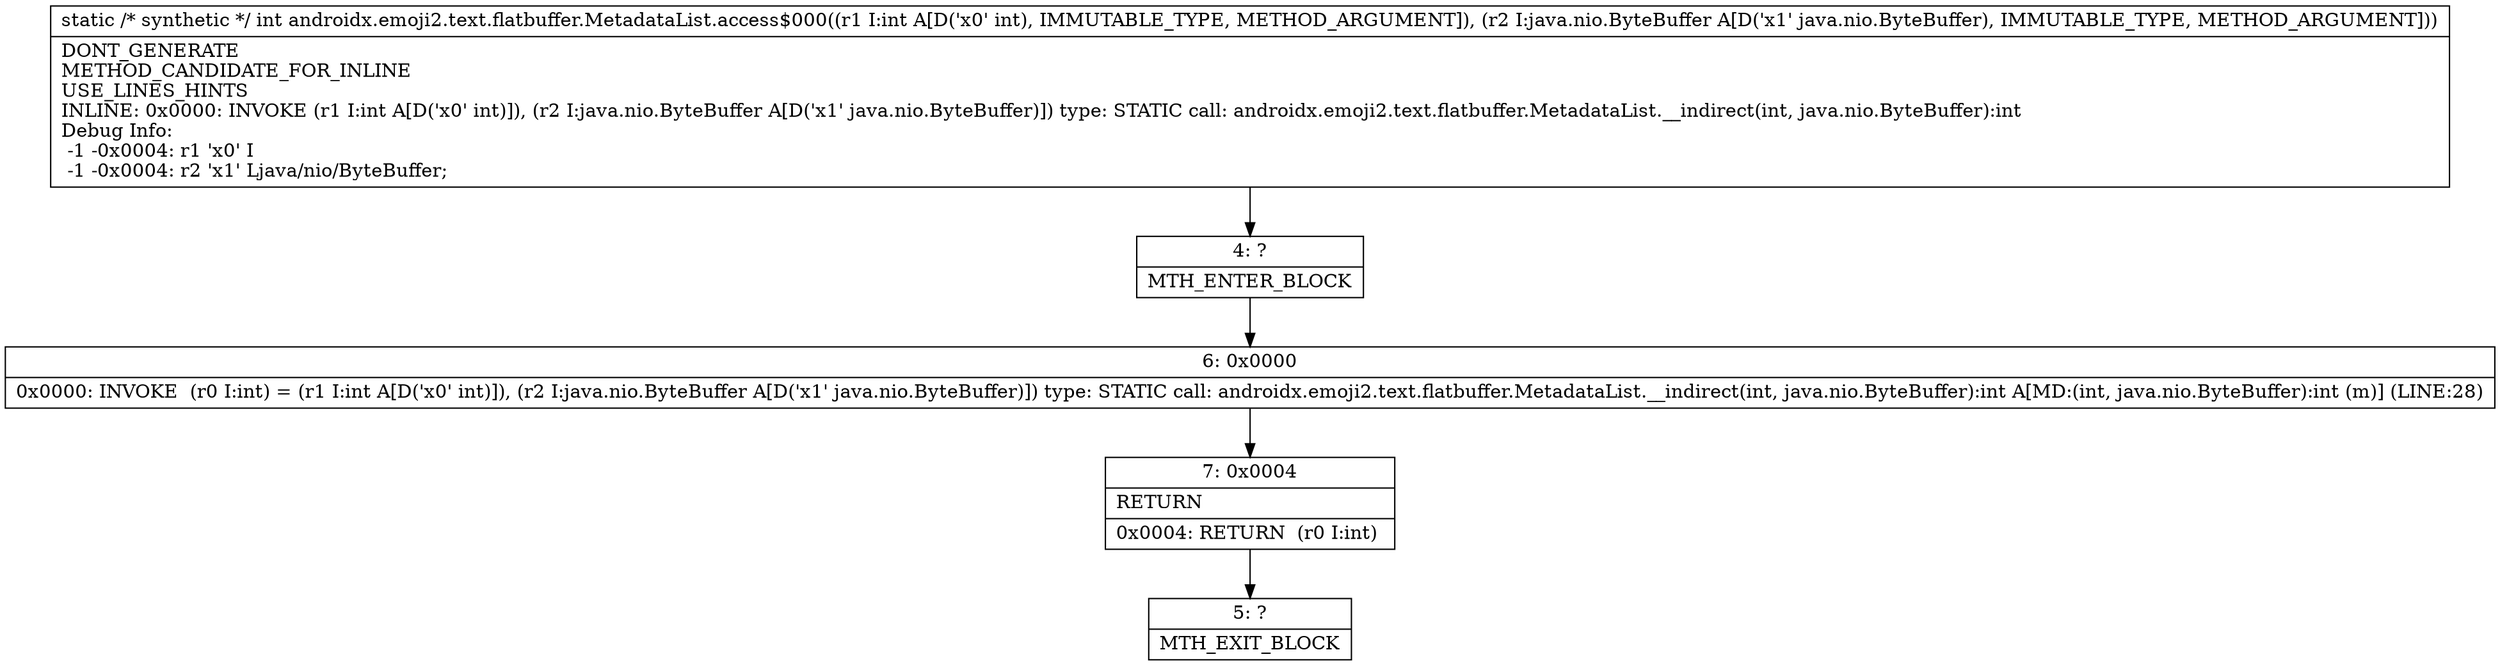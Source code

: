 digraph "CFG forandroidx.emoji2.text.flatbuffer.MetadataList.access$000(ILjava\/nio\/ByteBuffer;)I" {
Node_4 [shape=record,label="{4\:\ ?|MTH_ENTER_BLOCK\l}"];
Node_6 [shape=record,label="{6\:\ 0x0000|0x0000: INVOKE  (r0 I:int) = (r1 I:int A[D('x0' int)]), (r2 I:java.nio.ByteBuffer A[D('x1' java.nio.ByteBuffer)]) type: STATIC call: androidx.emoji2.text.flatbuffer.MetadataList.__indirect(int, java.nio.ByteBuffer):int A[MD:(int, java.nio.ByteBuffer):int (m)] (LINE:28)\l}"];
Node_7 [shape=record,label="{7\:\ 0x0004|RETURN\l|0x0004: RETURN  (r0 I:int) \l}"];
Node_5 [shape=record,label="{5\:\ ?|MTH_EXIT_BLOCK\l}"];
MethodNode[shape=record,label="{static \/* synthetic *\/ int androidx.emoji2.text.flatbuffer.MetadataList.access$000((r1 I:int A[D('x0' int), IMMUTABLE_TYPE, METHOD_ARGUMENT]), (r2 I:java.nio.ByteBuffer A[D('x1' java.nio.ByteBuffer), IMMUTABLE_TYPE, METHOD_ARGUMENT]))  | DONT_GENERATE\lMETHOD_CANDIDATE_FOR_INLINE\lUSE_LINES_HINTS\lINLINE: 0x0000: INVOKE  (r1 I:int A[D('x0' int)]), (r2 I:java.nio.ByteBuffer A[D('x1' java.nio.ByteBuffer)]) type: STATIC call: androidx.emoji2.text.flatbuffer.MetadataList.__indirect(int, java.nio.ByteBuffer):int\lDebug Info:\l  \-1 \-0x0004: r1 'x0' I\l  \-1 \-0x0004: r2 'x1' Ljava\/nio\/ByteBuffer;\l}"];
MethodNode -> Node_4;Node_4 -> Node_6;
Node_6 -> Node_7;
Node_7 -> Node_5;
}

